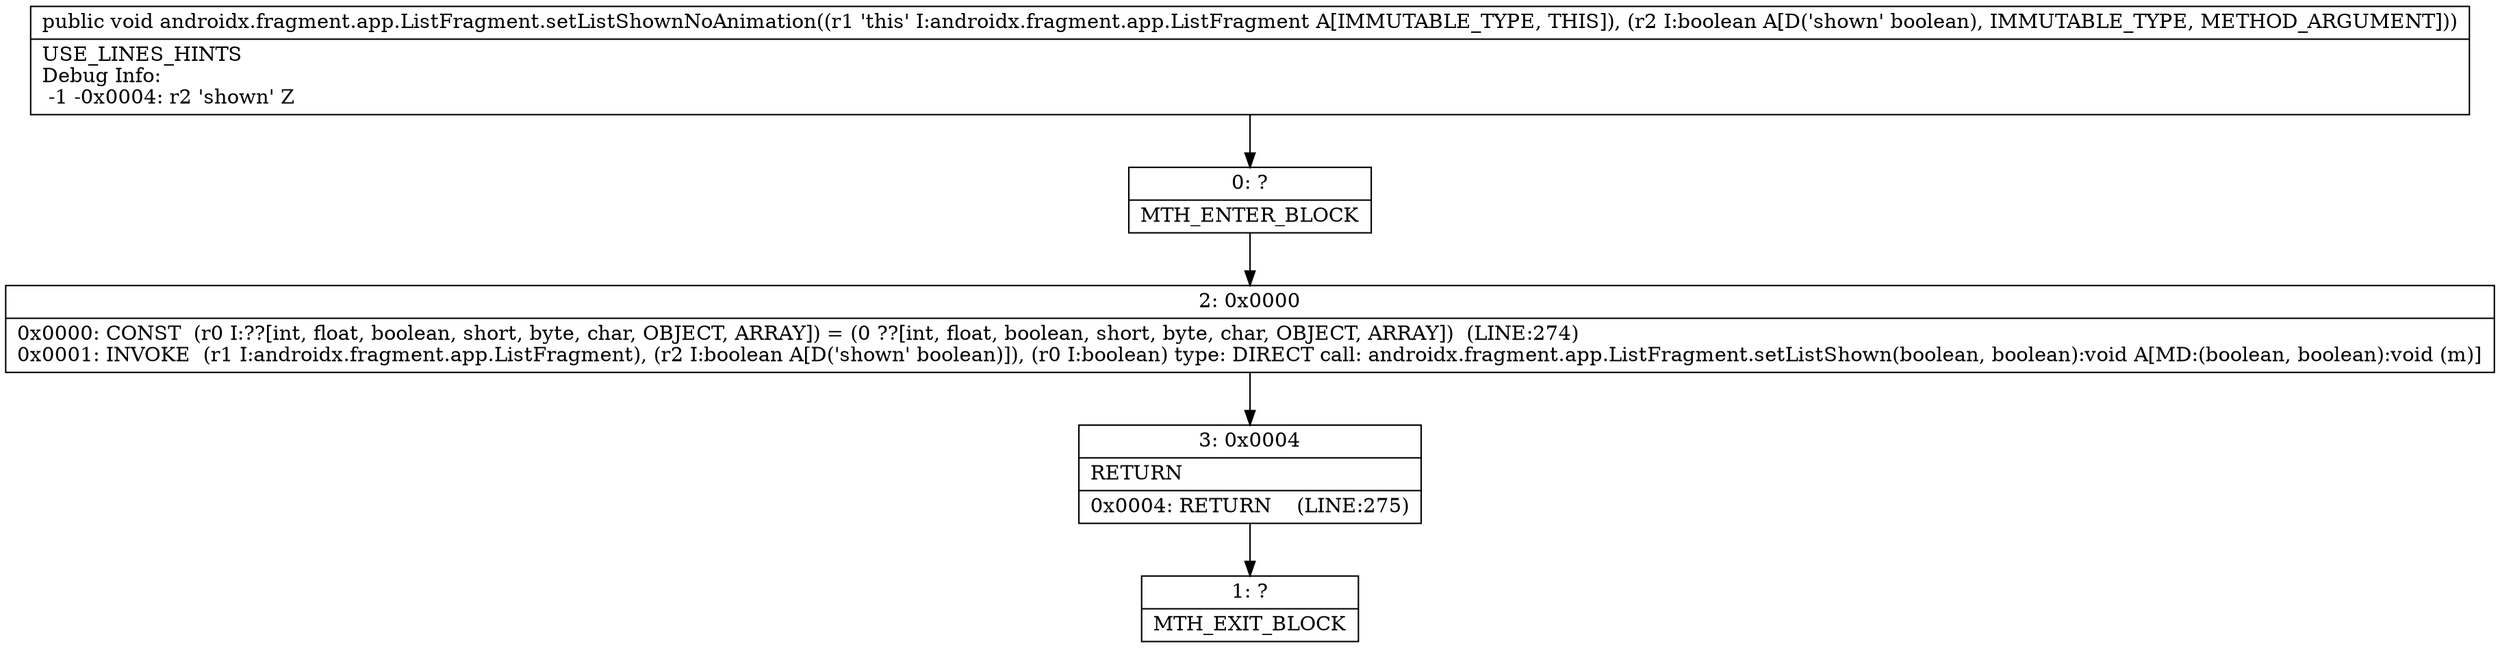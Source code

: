 digraph "CFG forandroidx.fragment.app.ListFragment.setListShownNoAnimation(Z)V" {
Node_0 [shape=record,label="{0\:\ ?|MTH_ENTER_BLOCK\l}"];
Node_2 [shape=record,label="{2\:\ 0x0000|0x0000: CONST  (r0 I:??[int, float, boolean, short, byte, char, OBJECT, ARRAY]) = (0 ??[int, float, boolean, short, byte, char, OBJECT, ARRAY])  (LINE:274)\l0x0001: INVOKE  (r1 I:androidx.fragment.app.ListFragment), (r2 I:boolean A[D('shown' boolean)]), (r0 I:boolean) type: DIRECT call: androidx.fragment.app.ListFragment.setListShown(boolean, boolean):void A[MD:(boolean, boolean):void (m)]\l}"];
Node_3 [shape=record,label="{3\:\ 0x0004|RETURN\l|0x0004: RETURN    (LINE:275)\l}"];
Node_1 [shape=record,label="{1\:\ ?|MTH_EXIT_BLOCK\l}"];
MethodNode[shape=record,label="{public void androidx.fragment.app.ListFragment.setListShownNoAnimation((r1 'this' I:androidx.fragment.app.ListFragment A[IMMUTABLE_TYPE, THIS]), (r2 I:boolean A[D('shown' boolean), IMMUTABLE_TYPE, METHOD_ARGUMENT]))  | USE_LINES_HINTS\lDebug Info:\l  \-1 \-0x0004: r2 'shown' Z\l}"];
MethodNode -> Node_0;Node_0 -> Node_2;
Node_2 -> Node_3;
Node_3 -> Node_1;
}

